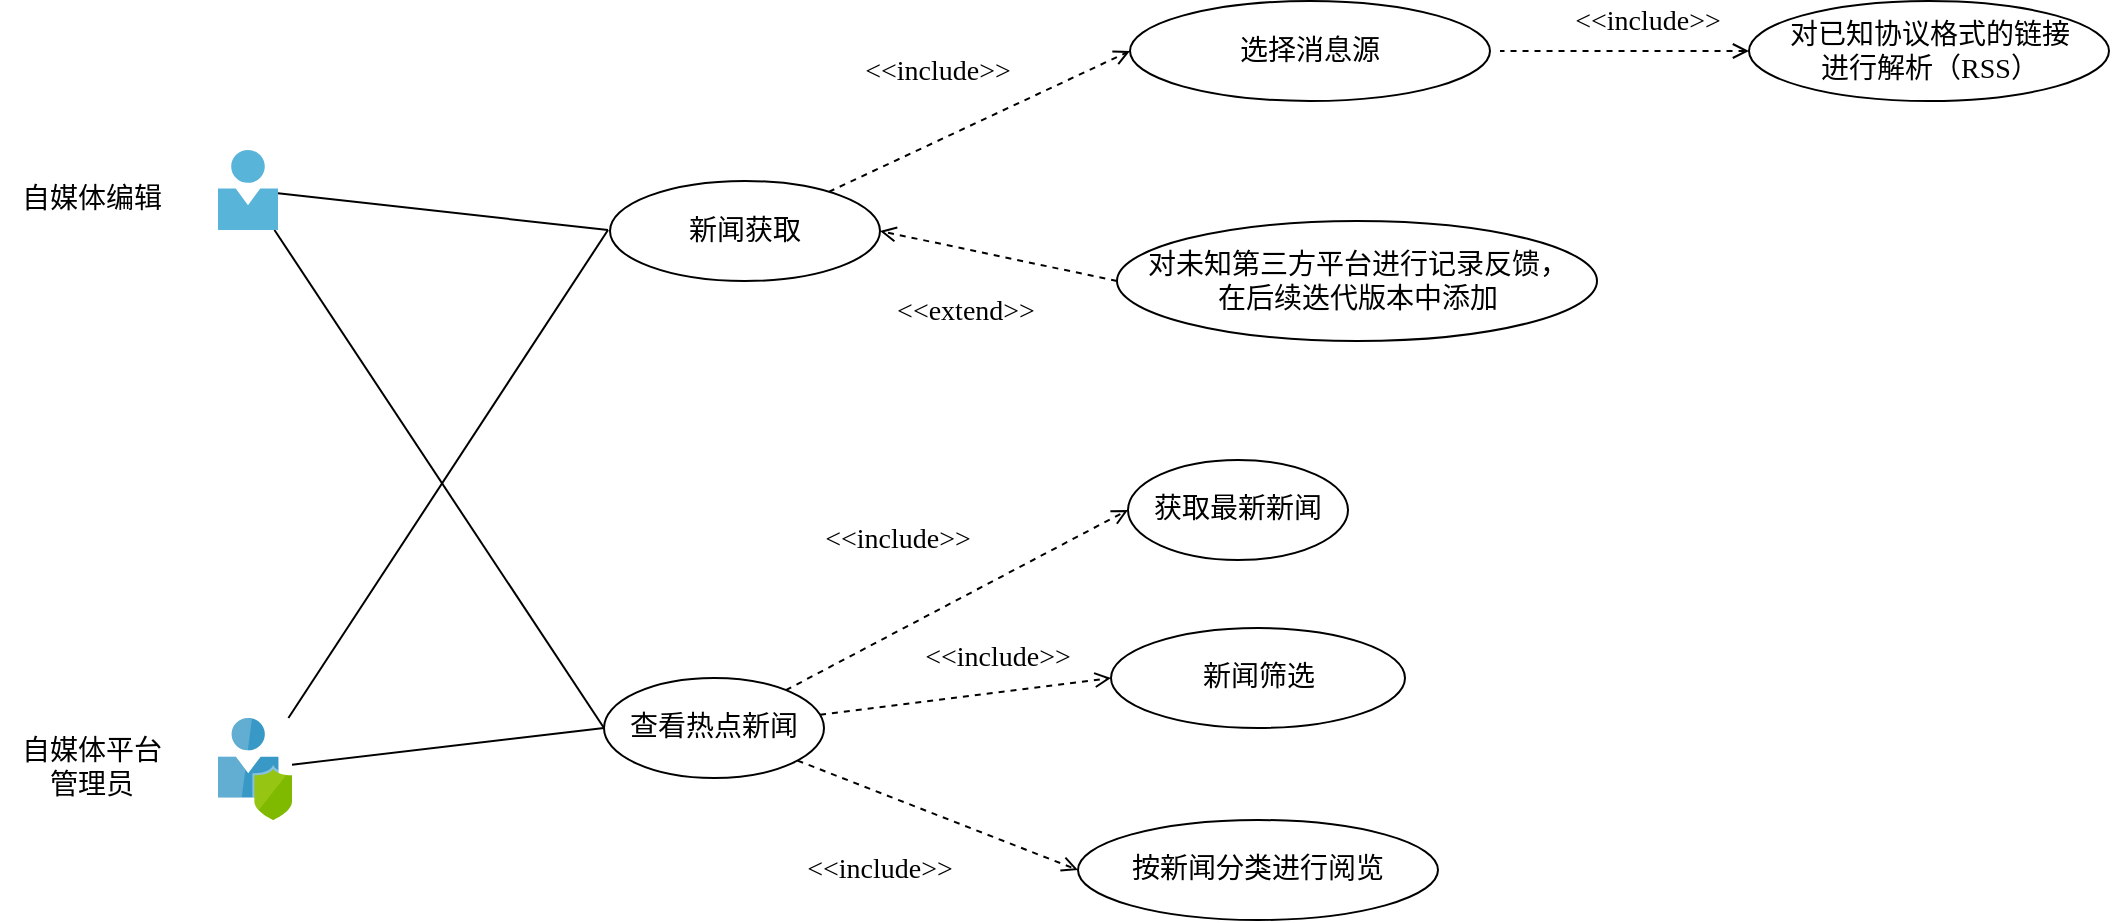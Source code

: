 <mxfile version="12.1.0" type="device" pages="1"><diagram id="Xkblqk7bGIpVGDCgg0h8" name="Page-1"><mxGraphModel dx="992" dy="731" grid="1" gridSize="10" guides="1" tooltips="1" connect="1" arrows="1" fold="1" page="1" pageScale="1" pageWidth="827" pageHeight="1169" math="0" shadow="0"><root><mxCell id="0"/><mxCell id="1" parent="0"/><mxCell id="p7cuSB080PKBLT2jImif-12" style="rounded=0;orthogonalLoop=1;jettySize=auto;html=1;fontFamily=SF Mono;fontSize=14;endArrow=none;endFill=0;entryX=0;entryY=0.5;entryDx=0;entryDy=0;" parent="1" source="p7cuSB080PKBLT2jImif-1" edge="1"><mxGeometry relative="1" as="geometry"><mxPoint x="305" y="225" as="targetPoint"/></mxGeometry></mxCell><mxCell id="p7cuSB080PKBLT2jImif-44" style="edgeStyle=none;rounded=0;orthogonalLoop=1;jettySize=auto;html=1;entryX=0;entryY=0.5;entryDx=0;entryDy=0;startArrow=none;startFill=0;endArrow=none;endFill=0;fontFamily=SF Mono;fontSize=14;" parent="1" source="p7cuSB080PKBLT2jImif-1" target="p7cuSB080PKBLT2jImif-41" edge="1"><mxGeometry relative="1" as="geometry"/></mxCell><mxCell id="p7cuSB080PKBLT2jImif-1" value="" style="aspect=fixed;html=1;points=[];align=center;image;fontSize=12;image=img/lib/mscae/Person.svg;fontFamily=SF Mono;" parent="1" vertex="1"><mxGeometry x="110" y="185" width="30" height="40" as="geometry"/></mxCell><mxCell id="p7cuSB080PKBLT2jImif-14" style="edgeStyle=none;rounded=0;orthogonalLoop=1;jettySize=auto;html=1;endArrow=none;endFill=0;fontFamily=SF Mono;fontSize=14;entryX=0;entryY=0.5;entryDx=0;entryDy=0;" parent="1" source="p7cuSB080PKBLT2jImif-2" target="p7cuSB080PKBLT2jImif-41" edge="1"><mxGeometry relative="1" as="geometry"><mxPoint x="270" y="415" as="targetPoint"/></mxGeometry></mxCell><mxCell id="p7cuSB080PKBLT2jImif-43" style="edgeStyle=none;rounded=0;orthogonalLoop=1;jettySize=auto;html=1;entryX=0;entryY=0.5;entryDx=0;entryDy=0;startArrow=none;startFill=0;endArrow=none;endFill=0;fontFamily=SF Mono;fontSize=14;" parent="1" source="p7cuSB080PKBLT2jImif-2" edge="1"><mxGeometry relative="1" as="geometry"><mxPoint x="305" y="225" as="targetPoint"/></mxGeometry></mxCell><mxCell id="p7cuSB080PKBLT2jImif-2" value="" style="aspect=fixed;html=1;points=[];align=center;image;fontSize=12;image=img/lib/mscae/User_Privacy.svg;fontFamily=SF Mono;" parent="1" vertex="1"><mxGeometry x="110" y="469" width="37" height="51" as="geometry"/></mxCell><mxCell id="p7cuSB080PKBLT2jImif-5" value="自媒体编辑" style="text;html=1;strokeColor=none;fillColor=none;align=center;verticalAlign=middle;whiteSpace=wrap;rounded=0;fontFamily=SF Mono;fontStyle=0;fontSize=14;" parent="1" vertex="1"><mxGeometry x="1.5" y="195" width="90" height="30" as="geometry"/></mxCell><mxCell id="p7cuSB080PKBLT2jImif-6" value="自媒体平台&lt;br style=&quot;font-size: 14px;&quot;&gt;管理员" style="text;html=1;strokeColor=none;fillColor=none;align=center;verticalAlign=middle;whiteSpace=wrap;rounded=0;fontFamily=SF Mono;fontStyle=0;fontSize=14;" parent="1" vertex="1"><mxGeometry x="1.5" y="479" width="90" height="30" as="geometry"/></mxCell><mxCell id="p7cuSB080PKBLT2jImif-36" style="edgeStyle=none;rounded=0;orthogonalLoop=1;jettySize=auto;html=1;entryX=0;entryY=0.5;entryDx=0;entryDy=0;dashed=1;startArrow=none;startFill=0;endArrow=open;endFill=0;fontFamily=SF Mono;fontSize=14;" parent="1" source="p7cuSB080PKBLT2jImif-41" target="p7cuSB080PKBLT2jImif-31" edge="1"><mxGeometry relative="1" as="geometry"><mxPoint x="450" y="415" as="sourcePoint"/></mxGeometry></mxCell><mxCell id="p7cuSB080PKBLT2jImif-38" style="edgeStyle=none;rounded=0;orthogonalLoop=1;jettySize=auto;html=1;entryX=0;entryY=0.5;entryDx=0;entryDy=0;dashed=1;startArrow=none;startFill=0;endArrow=open;endFill=0;fontFamily=SF Mono;fontSize=14;" parent="1" source="p7cuSB080PKBLT2jImif-41" target="p7cuSB080PKBLT2jImif-33" edge="1"><mxGeometry relative="1" as="geometry"><mxPoint x="450" y="415" as="sourcePoint"/></mxGeometry></mxCell><mxCell id="p7cuSB080PKBLT2jImif-39" style="edgeStyle=none;rounded=0;orthogonalLoop=1;jettySize=auto;html=1;entryX=0;entryY=0.5;entryDx=0;entryDy=0;dashed=1;startArrow=none;startFill=0;endArrow=open;endFill=0;fontFamily=SF Mono;fontSize=14;fillColor=#d5e8d4;strokeColor=#000000;" parent="1" source="p7cuSB080PKBLT2jImif-41" target="p7cuSB080PKBLT2jImif-34" edge="1"><mxGeometry relative="1" as="geometry"><mxPoint x="450" y="415" as="sourcePoint"/></mxGeometry></mxCell><mxCell id="p7cuSB080PKBLT2jImif-23" value="" style="edgeStyle=none;rounded=0;orthogonalLoop=1;jettySize=auto;html=1;endArrow=none;endFill=0;fontFamily=SF Mono;fontSize=14;" parent="1" edge="1"><mxGeometry relative="1" as="geometry"><mxPoint x="450" y="115" as="sourcePoint"/></mxGeometry></mxCell><mxCell id="p7cuSB080PKBLT2jImif-31" value="获取最新新闻" style="ellipse;whiteSpace=wrap;html=1;fontFamily=SF Mono;fontSize=14;" parent="1" vertex="1"><mxGeometry x="565" y="340" width="110" height="50" as="geometry"/></mxCell><mxCell id="p7cuSB080PKBLT2jImif-33" value="新闻筛选" style="ellipse;whiteSpace=wrap;html=1;fontFamily=SF Mono;fontSize=14;" parent="1" vertex="1"><mxGeometry x="556.5" y="424" width="147" height="50" as="geometry"/></mxCell><mxCell id="p7cuSB080PKBLT2jImif-34" value="按新闻分类进行阅览" style="ellipse;whiteSpace=wrap;html=1;fontFamily=SF Mono;fontSize=14;" parent="1" vertex="1"><mxGeometry x="540" y="520" width="180" height="50" as="geometry"/></mxCell><mxCell id="p7cuSB080PKBLT2jImif-40" value="&amp;lt;&amp;lt;include&amp;gt;&amp;gt;" style="text;html=1;strokeColor=none;fillColor=none;align=center;verticalAlign=middle;whiteSpace=wrap;rounded=0;fontFamily=SF Mono;fontSize=14;rotation=0;" parent="1" vertex="1"><mxGeometry x="400" y="370" width="100" height="20" as="geometry"/></mxCell><mxCell id="p7cuSB080PKBLT2jImif-41" value="查看热点新闻" style="ellipse;whiteSpace=wrap;html=1;fontFamily=SF Mono;fontSize=14;" parent="1" vertex="1"><mxGeometry x="303" y="449" width="110" height="50" as="geometry"/></mxCell><mxCell id="p7cuSB080PKBLT2jImif-42" value="&amp;lt;&amp;lt;include&amp;gt;&amp;gt;" style="text;html=1;strokeColor=none;fillColor=none;align=center;verticalAlign=middle;whiteSpace=wrap;rounded=0;fontFamily=SF Mono;fontSize=14;rotation=0;" parent="1" vertex="1"><mxGeometry x="391" y="535" width="100" height="20" as="geometry"/></mxCell><mxCell id="p7cuSB080PKBLT2jImif-55" value="&amp;lt;&amp;lt;include&amp;gt;&amp;gt;" style="text;html=1;strokeColor=none;fillColor=none;align=center;verticalAlign=middle;whiteSpace=wrap;rounded=0;fontFamily=SF Mono;fontSize=14;rotation=0;" parent="1" vertex="1"><mxGeometry x="450" y="429" width="100" height="20" as="geometry"/></mxCell><mxCell id="myRsBI3t7hX2RK0Z9-LI-11" value="新闻获取" style="ellipse;whiteSpace=wrap;html=1;fontFamily=SF Mono;fontSize=14;" parent="1" vertex="1"><mxGeometry x="306" y="200.5" width="135" height="50" as="geometry"/></mxCell><mxCell id="myRsBI3t7hX2RK0Z9-LI-12" value="&amp;lt;&amp;lt;extend&amp;gt;&amp;gt;" style="text;html=1;strokeColor=none;fillColor=none;align=center;verticalAlign=middle;whiteSpace=wrap;rounded=0;fontFamily=SF Mono;fontSize=14;rotation=0;" parent="1" vertex="1"><mxGeometry x="434" y="256" width="100" height="20" as="geometry"/></mxCell><mxCell id="myRsBI3t7hX2RK0Z9-LI-13" value="选择消息源" style="ellipse;whiteSpace=wrap;html=1;fontFamily=SF Mono;fontSize=14;" parent="1" vertex="1"><mxGeometry x="566" y="110.5" width="180" height="50" as="geometry"/></mxCell><mxCell id="myRsBI3t7hX2RK0Z9-LI-14" style="edgeStyle=none;rounded=0;orthogonalLoop=1;jettySize=auto;html=1;entryX=0;entryY=0.5;entryDx=0;entryDy=0;dashed=1;startArrow=none;startFill=0;endArrow=open;endFill=0;fontFamily=SF Mono;fontSize=14;" parent="1" source="myRsBI3t7hX2RK0Z9-LI-11" target="myRsBI3t7hX2RK0Z9-LI-13" edge="1"><mxGeometry relative="1" as="geometry"><mxPoint x="426" y="454" as="sourcePoint"/><mxPoint x="551" y="323.5" as="targetPoint"/></mxGeometry></mxCell><mxCell id="myRsBI3t7hX2RK0Z9-LI-15" style="edgeStyle=none;rounded=0;orthogonalLoop=1;jettySize=auto;html=1;exitX=0;exitY=0.5;exitDx=0;exitDy=0;dashed=1;startArrow=open;startFill=0;endArrow=none;endFill=0;fontFamily=SF Mono;" parent="1" source="myRsBI3t7hX2RK0Z9-LI-16" edge="1"><mxGeometry relative="1" as="geometry"><mxPoint x="751" y="135.5" as="targetPoint"/></mxGeometry></mxCell><mxCell id="myRsBI3t7hX2RK0Z9-LI-16" value="对已知协议格式的链接&lt;br&gt;进行解析（RSS）" style="ellipse;whiteSpace=wrap;html=1;fontFamily=SF Mono;fontSize=14;" parent="1" vertex="1"><mxGeometry x="875.5" y="110.5" width="180" height="50" as="geometry"/></mxCell><mxCell id="rDZP56GUKfyZLUSNpo9d-1" style="rounded=0;orthogonalLoop=1;jettySize=auto;html=1;exitX=0;exitY=0.5;exitDx=0;exitDy=0;entryX=1;entryY=0.5;entryDx=0;entryDy=0;startArrow=none;startFill=0;endArrow=open;endFill=0;dashed=1;" edge="1" parent="1" source="myRsBI3t7hX2RK0Z9-LI-17" target="myRsBI3t7hX2RK0Z9-LI-11"><mxGeometry relative="1" as="geometry"/></mxCell><mxCell id="myRsBI3t7hX2RK0Z9-LI-17" value="对未知第三方平台进行记录反馈，&lt;br&gt;在后续迭代版本中添加" style="ellipse;whiteSpace=wrap;html=1;fontFamily=SF Mono;fontSize=14;" parent="1" vertex="1"><mxGeometry x="559.5" y="220.5" width="240" height="60" as="geometry"/></mxCell><mxCell id="myRsBI3t7hX2RK0Z9-LI-19" value="&amp;lt;&amp;lt;include&amp;gt;&amp;gt;" style="text;html=1;strokeColor=none;fillColor=none;align=center;verticalAlign=middle;whiteSpace=wrap;rounded=0;fontFamily=SF Mono;fontSize=14;rotation=0;" parent="1" vertex="1"><mxGeometry x="420" y="135.5" width="100" height="20" as="geometry"/></mxCell><mxCell id="myRsBI3t7hX2RK0Z9-LI-20" value="&amp;lt;&amp;lt;include&amp;gt;&amp;gt;" style="text;html=1;strokeColor=none;fillColor=none;align=center;verticalAlign=middle;whiteSpace=wrap;rounded=0;fontFamily=SF Mono;fontSize=14;rotation=0;" parent="1" vertex="1"><mxGeometry x="775.333" y="110.5" width="100" height="20" as="geometry"/></mxCell></root></mxGraphModel></diagram></mxfile>